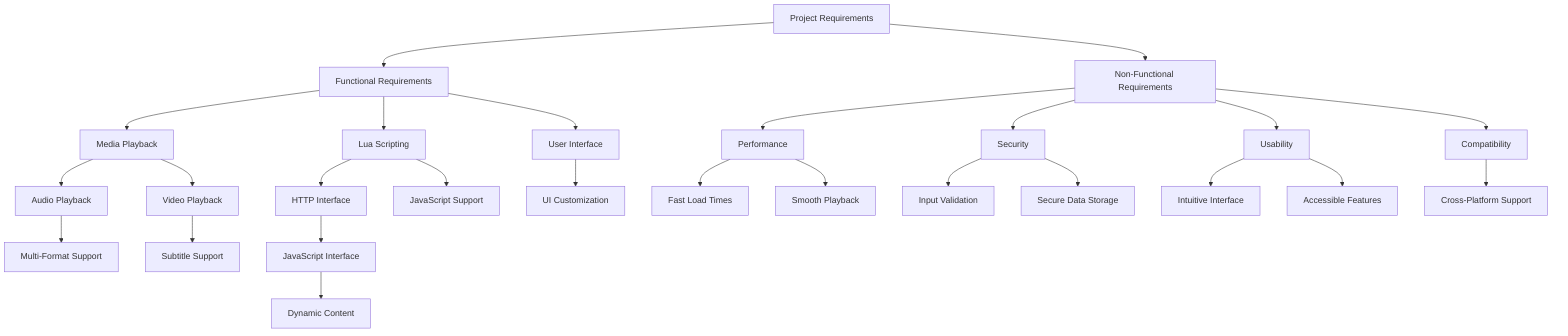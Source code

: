 graph TD
A[Project Requirements] --> B[Functional Requirements]
A --> C[Non-Functional Requirements]
B --> D[Media Playback]
B --> E[Lua Scripting]
B --> F[User Interface]
E --> G[HTTP Interface]
E --> H[JavaScript Support]
C --> I[Performance]
C --> J[Security]
C --> K[Usability]
C --> L[Compatibility]
D --> M[Audio Playback]
D --> N[Video Playback]
F --> O[UI Customization]
I --> P[Fast Load Times]
I --> Q[Smooth Playback]
J --> R[Input Validation]
J --> S[Secure Data Storage]
K --> T[Intuitive Interface]
K --> U[Accessible Features]
L --> V[Cross-Platform Support]
M --> W[Multi-Format Support]
N --> X[Subtitle Support]
G --> Y[JavaScript Interface]
Y --> Z[Dynamic Content]